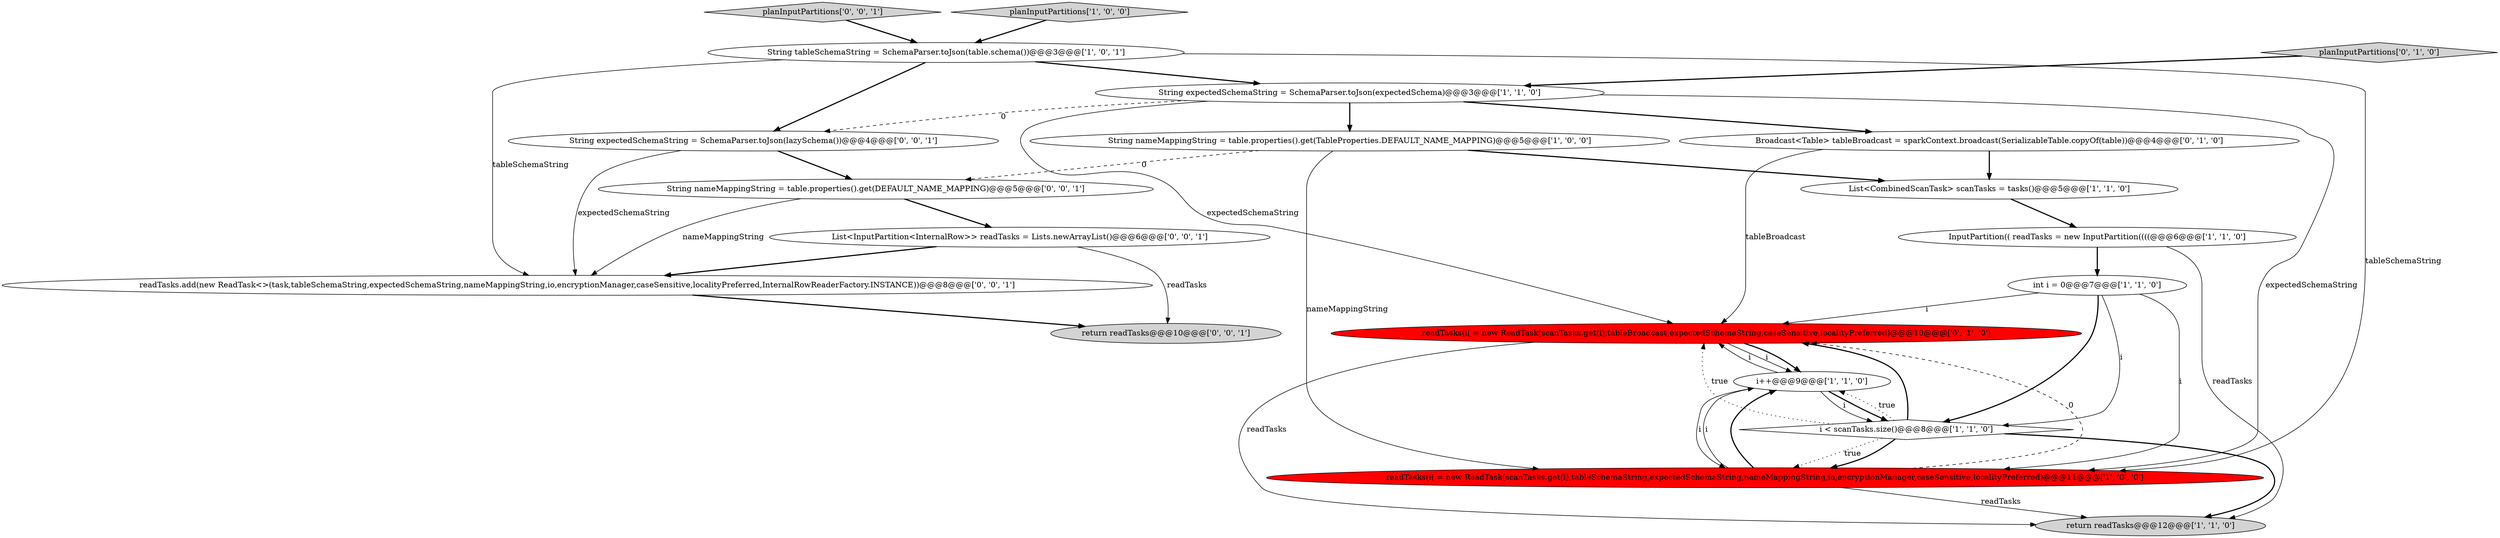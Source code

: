 digraph {
17 [style = filled, label = "readTasks.add(new ReadTask<>(task,tableSchemaString,expectedSchemaString,nameMappingString,io,encryptionManager,caseSensitive,localityPreferred,InternalRowReaderFactory.INSTANCE))@@@8@@@['0', '0', '1']", fillcolor = white, shape = ellipse image = "AAA0AAABBB3BBB"];
19 [style = filled, label = "String expectedSchemaString = SchemaParser.toJson(lazySchema())@@@4@@@['0', '0', '1']", fillcolor = white, shape = ellipse image = "AAA0AAABBB3BBB"];
7 [style = filled, label = "InputPartition(( readTasks = new InputPartition((((@@@6@@@['1', '1', '0']", fillcolor = white, shape = ellipse image = "AAA0AAABBB1BBB"];
10 [style = filled, label = "i < scanTasks.size()@@@8@@@['1', '1', '0']", fillcolor = white, shape = diamond image = "AAA0AAABBB1BBB"];
6 [style = filled, label = "String expectedSchemaString = SchemaParser.toJson(expectedSchema)@@@3@@@['1', '1', '0']", fillcolor = white, shape = ellipse image = "AAA0AAABBB1BBB"];
14 [style = filled, label = "return readTasks@@@10@@@['0', '0', '1']", fillcolor = lightgray, shape = ellipse image = "AAA0AAABBB3BBB"];
15 [style = filled, label = "List<InputPartition<InternalRow>> readTasks = Lists.newArrayList()@@@6@@@['0', '0', '1']", fillcolor = white, shape = ellipse image = "AAA0AAABBB3BBB"];
13 [style = filled, label = "readTasks(i( = new ReadTask(scanTasks.get(i),tableBroadcast,expectedSchemaString,caseSensitive,localityPreferred)@@@10@@@['0', '1', '0']", fillcolor = red, shape = ellipse image = "AAA1AAABBB2BBB"];
0 [style = filled, label = "int i = 0@@@7@@@['1', '1', '0']", fillcolor = white, shape = ellipse image = "AAA0AAABBB1BBB"];
8 [style = filled, label = "String nameMappingString = table.properties().get(TableProperties.DEFAULT_NAME_MAPPING)@@@5@@@['1', '0', '0']", fillcolor = white, shape = ellipse image = "AAA0AAABBB1BBB"];
18 [style = filled, label = "planInputPartitions['0', '0', '1']", fillcolor = lightgray, shape = diamond image = "AAA0AAABBB3BBB"];
16 [style = filled, label = "String nameMappingString = table.properties().get(DEFAULT_NAME_MAPPING)@@@5@@@['0', '0', '1']", fillcolor = white, shape = ellipse image = "AAA0AAABBB3BBB"];
5 [style = filled, label = "readTasks(i( = new ReadTask(scanTasks.get(i),tableSchemaString,expectedSchemaString,nameMappingString,io,encryptionManager,caseSensitive,localityPreferred)@@@11@@@['1', '0', '0']", fillcolor = red, shape = ellipse image = "AAA1AAABBB1BBB"];
11 [style = filled, label = "planInputPartitions['0', '1', '0']", fillcolor = lightgray, shape = diamond image = "AAA0AAABBB2BBB"];
12 [style = filled, label = "Broadcast<Table> tableBroadcast = sparkContext.broadcast(SerializableTable.copyOf(table))@@@4@@@['0', '1', '0']", fillcolor = white, shape = ellipse image = "AAA0AAABBB2BBB"];
1 [style = filled, label = "planInputPartitions['1', '0', '0']", fillcolor = lightgray, shape = diamond image = "AAA0AAABBB1BBB"];
3 [style = filled, label = "List<CombinedScanTask> scanTasks = tasks()@@@5@@@['1', '1', '0']", fillcolor = white, shape = ellipse image = "AAA0AAABBB1BBB"];
4 [style = filled, label = "i++@@@9@@@['1', '1', '0']", fillcolor = white, shape = ellipse image = "AAA0AAABBB1BBB"];
9 [style = filled, label = "String tableSchemaString = SchemaParser.toJson(table.schema())@@@3@@@['1', '0', '1']", fillcolor = white, shape = ellipse image = "AAA0AAABBB1BBB"];
2 [style = filled, label = "return readTasks@@@12@@@['1', '1', '0']", fillcolor = lightgray, shape = ellipse image = "AAA0AAABBB1BBB"];
5->13 [style = dashed, label="0"];
15->14 [style = solid, label="readTasks"];
4->10 [style = bold, label=""];
16->15 [style = bold, label=""];
6->5 [style = solid, label="expectedSchemaString"];
8->16 [style = dashed, label="0"];
9->17 [style = solid, label="tableSchemaString"];
13->2 [style = solid, label="readTasks"];
5->4 [style = solid, label="i"];
0->13 [style = solid, label="i"];
11->6 [style = bold, label=""];
8->3 [style = bold, label=""];
16->17 [style = solid, label="nameMappingString"];
7->0 [style = bold, label=""];
5->2 [style = solid, label="readTasks"];
13->4 [style = solid, label="i"];
4->5 [style = solid, label="i"];
10->5 [style = dotted, label="true"];
4->13 [style = solid, label="i"];
1->9 [style = bold, label=""];
0->5 [style = solid, label="i"];
9->6 [style = bold, label=""];
19->16 [style = bold, label=""];
9->5 [style = solid, label="tableSchemaString"];
0->10 [style = solid, label="i"];
8->5 [style = solid, label="nameMappingString"];
15->17 [style = bold, label=""];
0->10 [style = bold, label=""];
10->5 [style = bold, label=""];
19->17 [style = solid, label="expectedSchemaString"];
10->13 [style = bold, label=""];
3->7 [style = bold, label=""];
10->13 [style = dotted, label="true"];
17->14 [style = bold, label=""];
7->2 [style = solid, label="readTasks"];
5->4 [style = bold, label=""];
6->8 [style = bold, label=""];
6->19 [style = dashed, label="0"];
18->9 [style = bold, label=""];
4->10 [style = solid, label="i"];
9->19 [style = bold, label=""];
6->13 [style = solid, label="expectedSchemaString"];
10->2 [style = bold, label=""];
12->3 [style = bold, label=""];
10->4 [style = dotted, label="true"];
12->13 [style = solid, label="tableBroadcast"];
13->4 [style = bold, label=""];
6->12 [style = bold, label=""];
}
